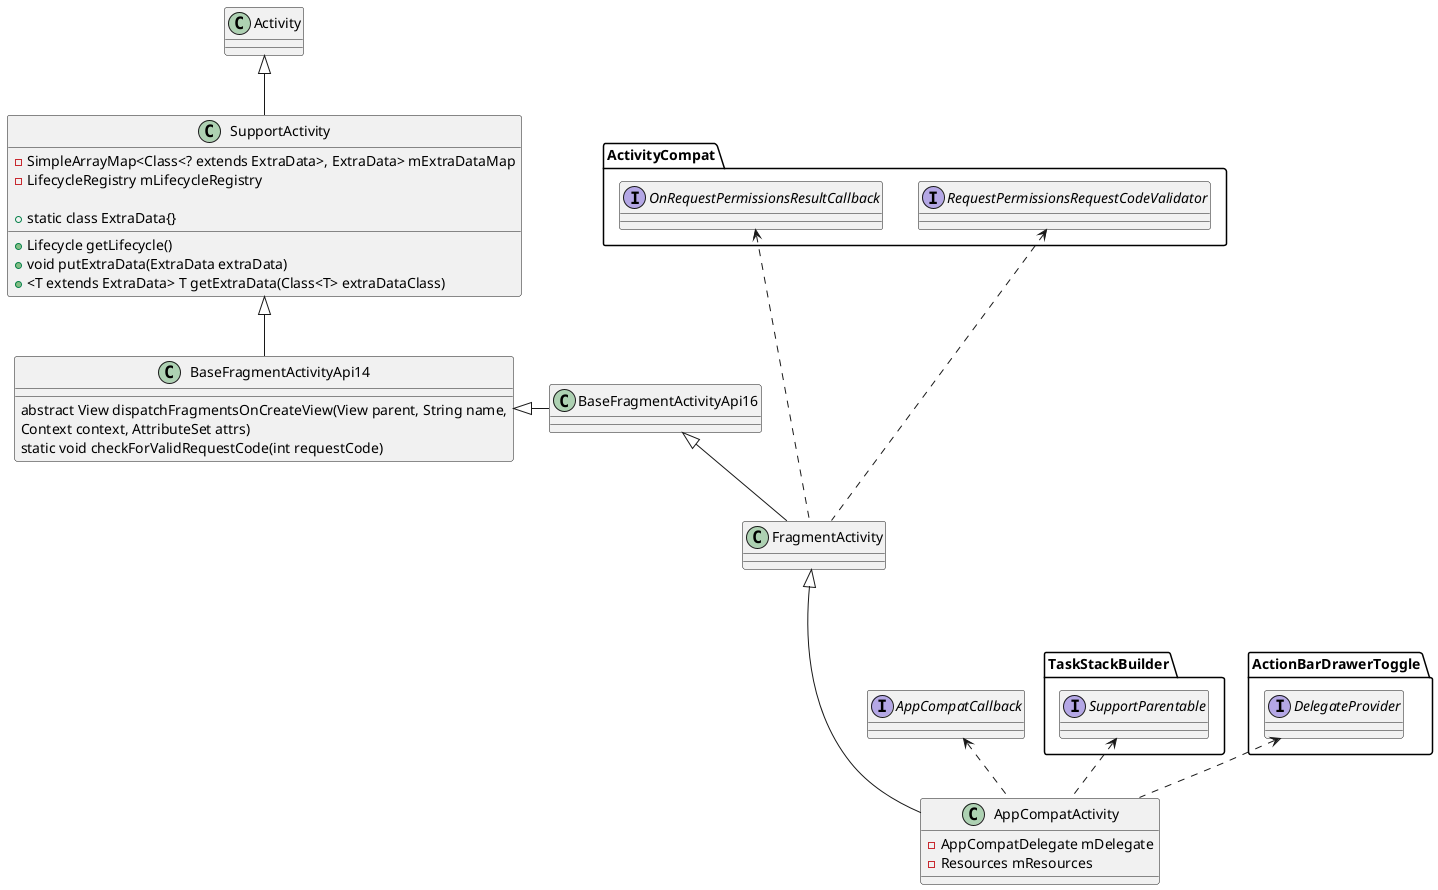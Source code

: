 @startuml

Activity <|-- SupportActivity

SupportActivity <|-- BaseFragmentActivityApi14

BaseFragmentActivityApi14 <|- BaseFragmentActivityApi16

BaseFragmentActivityApi16 <|-- FragmentActivity

ActivityCompat.OnRequestPermissionsResultCallback <... FragmentActivity
ActivityCompat.RequestPermissionsRequestCodeValidator <... FragmentActivity

FragmentActivity <|---- AppCompatActivity

AppCompatCallback <.. AppCompatActivity
TaskStackBuilder.SupportParentable <.. AppCompatActivity
ActionBarDrawerToggle.DelegateProvider <.. AppCompatActivity

class AppCompatActivity {
    -AppCompatDelegate mDelegate
    -Resources mResources
}

interface ActivityCompat.OnRequestPermissionsResultCallback
interface ActivityCompat.RequestPermissionsRequestCodeValidator
interface AppCompatCallback
interface TaskStackBuilder.SupportParentable
interface ActionBarDrawerToggle.DelegateProvider
class BaseFragmentActivityApi14 {
    abstract View dispatchFragmentsOnCreateView(View parent, String name,
                Context context, AttributeSet attrs)
static void checkForValidRequestCode(int requestCode)
}
class SupportActivity {
    -SimpleArrayMap<Class<? extends ExtraData>, ExtraData> mExtraDataMap
    -LifecycleRegistry mLifecycleRegistry
    +Lifecycle getLifecycle()
    +void putExtraData(ExtraData extraData)
    +<T extends ExtraData> T getExtraData(Class<T> extraDataClass)

    +static class ExtraData{}
}
@enduml